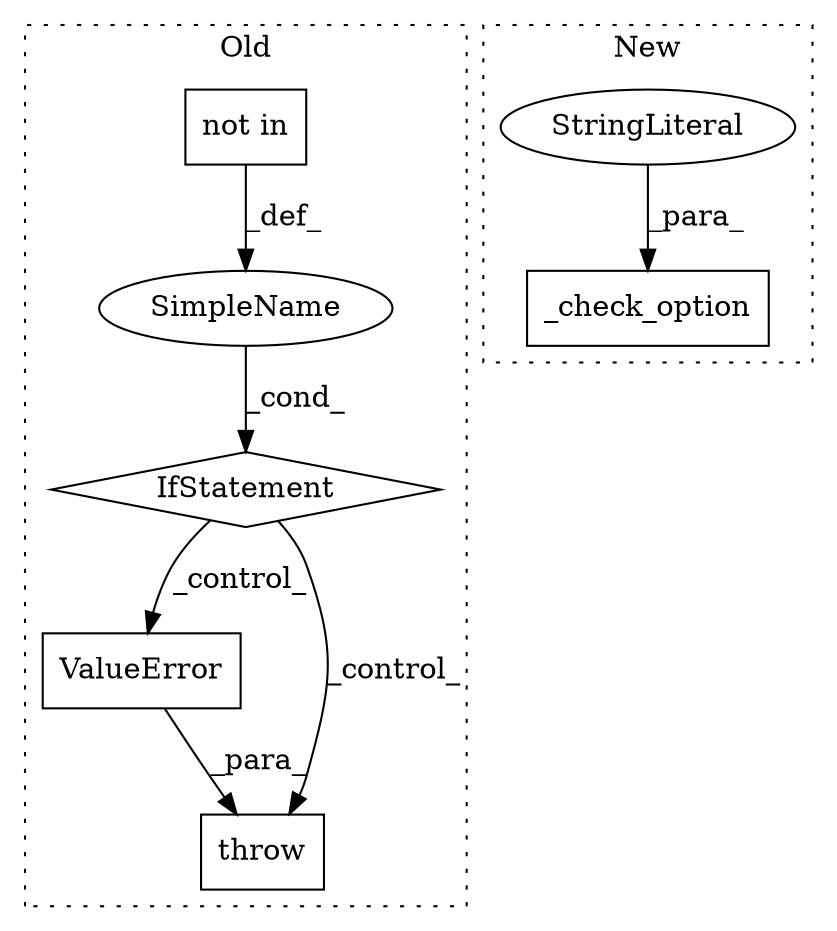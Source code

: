 digraph G {
subgraph cluster0 {
1 [label="ValueError" a="32" s="3327,3407" l="11,1" shape="box"];
3 [label="SimpleName" a="42" s="" l="" shape="ellipse"];
4 [label="throw" a="53" s="3321" l="6" shape="box"];
5 [label="IfStatement" a="25" s="3258,3311" l="8,2" shape="diamond"];
7 [label="not in" a="108" s="3266" l="45" shape="box"];
label = "Old";
style="dotted";
}
subgraph cluster1 {
2 [label="_check_option" a="32" s="3357,3417" l="14,1" shape="box"];
6 [label="StringLiteral" a="45" s="3371" l="7" shape="ellipse"];
label = "New";
style="dotted";
}
1 -> 4 [label="_para_"];
3 -> 5 [label="_cond_"];
5 -> 1 [label="_control_"];
5 -> 4 [label="_control_"];
6 -> 2 [label="_para_"];
7 -> 3 [label="_def_"];
}